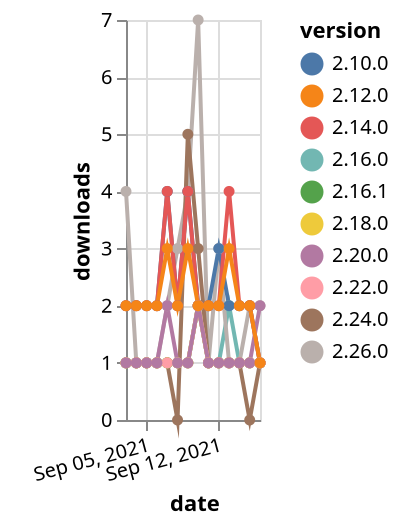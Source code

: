 {"$schema": "https://vega.github.io/schema/vega-lite/v5.json", "description": "A simple bar chart with embedded data.", "data": {"values": [{"date": "2021-09-03", "total": 309, "delta": 1, "version": "2.16.1"}, {"date": "2021-09-04", "total": 310, "delta": 1, "version": "2.16.1"}, {"date": "2021-09-05", "total": 311, "delta": 1, "version": "2.16.1"}, {"date": "2021-09-06", "total": 312, "delta": 1, "version": "2.16.1"}, {"date": "2021-09-07", "total": 313, "delta": 1, "version": "2.16.1"}, {"date": "2021-09-08", "total": 314, "delta": 1, "version": "2.16.1"}, {"date": "2021-09-09", "total": 315, "delta": 1, "version": "2.16.1"}, {"date": "2021-09-10", "total": 317, "delta": 2, "version": "2.16.1"}, {"date": "2021-09-11", "total": 318, "delta": 1, "version": "2.16.1"}, {"date": "2021-09-12", "total": 319, "delta": 1, "version": "2.16.1"}, {"date": "2021-09-13", "total": 320, "delta": 1, "version": "2.16.1"}, {"date": "2021-09-14", "total": 321, "delta": 1, "version": "2.16.1"}, {"date": "2021-09-15", "total": 322, "delta": 1, "version": "2.16.1"}, {"date": "2021-09-16", "total": 323, "delta": 1, "version": "2.16.1"}, {"date": "2021-09-03", "total": 268, "delta": 1, "version": "2.16.0"}, {"date": "2021-09-04", "total": 269, "delta": 1, "version": "2.16.0"}, {"date": "2021-09-05", "total": 270, "delta": 1, "version": "2.16.0"}, {"date": "2021-09-06", "total": 271, "delta": 1, "version": "2.16.0"}, {"date": "2021-09-07", "total": 272, "delta": 1, "version": "2.16.0"}, {"date": "2021-09-08", "total": 273, "delta": 1, "version": "2.16.0"}, {"date": "2021-09-09", "total": 274, "delta": 1, "version": "2.16.0"}, {"date": "2021-09-10", "total": 276, "delta": 2, "version": "2.16.0"}, {"date": "2021-09-11", "total": 277, "delta": 1, "version": "2.16.0"}, {"date": "2021-09-12", "total": 278, "delta": 1, "version": "2.16.0"}, {"date": "2021-09-13", "total": 280, "delta": 2, "version": "2.16.0"}, {"date": "2021-09-14", "total": 281, "delta": 1, "version": "2.16.0"}, {"date": "2021-09-15", "total": 282, "delta": 1, "version": "2.16.0"}, {"date": "2021-09-16", "total": 283, "delta": 1, "version": "2.16.0"}, {"date": "2021-09-03", "total": 164, "delta": 4, "version": "2.26.0"}, {"date": "2021-09-04", "total": 165, "delta": 1, "version": "2.26.0"}, {"date": "2021-09-05", "total": 166, "delta": 1, "version": "2.26.0"}, {"date": "2021-09-06", "total": 167, "delta": 1, "version": "2.26.0"}, {"date": "2021-09-07", "total": 169, "delta": 2, "version": "2.26.0"}, {"date": "2021-09-08", "total": 172, "delta": 3, "version": "2.26.0"}, {"date": "2021-09-09", "total": 176, "delta": 4, "version": "2.26.0"}, {"date": "2021-09-10", "total": 183, "delta": 7, "version": "2.26.0"}, {"date": "2021-09-11", "total": 184, "delta": 1, "version": "2.26.0"}, {"date": "2021-09-12", "total": 187, "delta": 3, "version": "2.26.0"}, {"date": "2021-09-13", "total": 188, "delta": 1, "version": "2.26.0"}, {"date": "2021-09-14", "total": 189, "delta": 1, "version": "2.26.0"}, {"date": "2021-09-15", "total": 191, "delta": 2, "version": "2.26.0"}, {"date": "2021-09-16", "total": 193, "delta": 2, "version": "2.26.0"}, {"date": "2021-09-03", "total": 3123, "delta": 2, "version": "2.10.0"}, {"date": "2021-09-04", "total": 3125, "delta": 2, "version": "2.10.0"}, {"date": "2021-09-05", "total": 3127, "delta": 2, "version": "2.10.0"}, {"date": "2021-09-06", "total": 3129, "delta": 2, "version": "2.10.0"}, {"date": "2021-09-07", "total": 3133, "delta": 4, "version": "2.10.0"}, {"date": "2021-09-08", "total": 3135, "delta": 2, "version": "2.10.0"}, {"date": "2021-09-09", "total": 3139, "delta": 4, "version": "2.10.0"}, {"date": "2021-09-10", "total": 3141, "delta": 2, "version": "2.10.0"}, {"date": "2021-09-11", "total": 3143, "delta": 2, "version": "2.10.0"}, {"date": "2021-09-12", "total": 3146, "delta": 3, "version": "2.10.0"}, {"date": "2021-09-13", "total": 3148, "delta": 2, "version": "2.10.0"}, {"date": "2021-09-14", "total": 3150, "delta": 2, "version": "2.10.0"}, {"date": "2021-09-15", "total": 3152, "delta": 2, "version": "2.10.0"}, {"date": "2021-09-16", "total": 3153, "delta": 1, "version": "2.10.0"}, {"date": "2021-09-03", "total": 324, "delta": 1, "version": "2.24.0"}, {"date": "2021-09-04", "total": 325, "delta": 1, "version": "2.24.0"}, {"date": "2021-09-05", "total": 326, "delta": 1, "version": "2.24.0"}, {"date": "2021-09-06", "total": 327, "delta": 1, "version": "2.24.0"}, {"date": "2021-09-07", "total": 328, "delta": 1, "version": "2.24.0"}, {"date": "2021-09-08", "total": 328, "delta": 0, "version": "2.24.0"}, {"date": "2021-09-09", "total": 333, "delta": 5, "version": "2.24.0"}, {"date": "2021-09-10", "total": 336, "delta": 3, "version": "2.24.0"}, {"date": "2021-09-11", "total": 337, "delta": 1, "version": "2.24.0"}, {"date": "2021-09-12", "total": 338, "delta": 1, "version": "2.24.0"}, {"date": "2021-09-13", "total": 339, "delta": 1, "version": "2.24.0"}, {"date": "2021-09-14", "total": 340, "delta": 1, "version": "2.24.0"}, {"date": "2021-09-15", "total": 340, "delta": 0, "version": "2.24.0"}, {"date": "2021-09-16", "total": 341, "delta": 1, "version": "2.24.0"}, {"date": "2021-09-03", "total": 229, "delta": 1, "version": "2.18.0"}, {"date": "2021-09-04", "total": 230, "delta": 1, "version": "2.18.0"}, {"date": "2021-09-05", "total": 231, "delta": 1, "version": "2.18.0"}, {"date": "2021-09-06", "total": 232, "delta": 1, "version": "2.18.0"}, {"date": "2021-09-07", "total": 233, "delta": 1, "version": "2.18.0"}, {"date": "2021-09-08", "total": 234, "delta": 1, "version": "2.18.0"}, {"date": "2021-09-09", "total": 235, "delta": 1, "version": "2.18.0"}, {"date": "2021-09-10", "total": 237, "delta": 2, "version": "2.18.0"}, {"date": "2021-09-11", "total": 238, "delta": 1, "version": "2.18.0"}, {"date": "2021-09-12", "total": 239, "delta": 1, "version": "2.18.0"}, {"date": "2021-09-13", "total": 240, "delta": 1, "version": "2.18.0"}, {"date": "2021-09-14", "total": 241, "delta": 1, "version": "2.18.0"}, {"date": "2021-09-15", "total": 242, "delta": 1, "version": "2.18.0"}, {"date": "2021-09-16", "total": 243, "delta": 1, "version": "2.18.0"}, {"date": "2021-09-03", "total": 2540, "delta": 2, "version": "2.14.0"}, {"date": "2021-09-04", "total": 2542, "delta": 2, "version": "2.14.0"}, {"date": "2021-09-05", "total": 2544, "delta": 2, "version": "2.14.0"}, {"date": "2021-09-06", "total": 2546, "delta": 2, "version": "2.14.0"}, {"date": "2021-09-07", "total": 2550, "delta": 4, "version": "2.14.0"}, {"date": "2021-09-08", "total": 2552, "delta": 2, "version": "2.14.0"}, {"date": "2021-09-09", "total": 2556, "delta": 4, "version": "2.14.0"}, {"date": "2021-09-10", "total": 2558, "delta": 2, "version": "2.14.0"}, {"date": "2021-09-11", "total": 2560, "delta": 2, "version": "2.14.0"}, {"date": "2021-09-12", "total": 2562, "delta": 2, "version": "2.14.0"}, {"date": "2021-09-13", "total": 2566, "delta": 4, "version": "2.14.0"}, {"date": "2021-09-14", "total": 2568, "delta": 2, "version": "2.14.0"}, {"date": "2021-09-15", "total": 2570, "delta": 2, "version": "2.14.0"}, {"date": "2021-09-16", "total": 2571, "delta": 1, "version": "2.14.0"}, {"date": "2021-09-03", "total": 192, "delta": 1, "version": "2.22.0"}, {"date": "2021-09-04", "total": 193, "delta": 1, "version": "2.22.0"}, {"date": "2021-09-05", "total": 194, "delta": 1, "version": "2.22.0"}, {"date": "2021-09-06", "total": 195, "delta": 1, "version": "2.22.0"}, {"date": "2021-09-07", "total": 196, "delta": 1, "version": "2.22.0"}, {"date": "2021-09-08", "total": 197, "delta": 1, "version": "2.22.0"}, {"date": "2021-09-09", "total": 198, "delta": 1, "version": "2.22.0"}, {"date": "2021-09-10", "total": 200, "delta": 2, "version": "2.22.0"}, {"date": "2021-09-11", "total": 201, "delta": 1, "version": "2.22.0"}, {"date": "2021-09-12", "total": 202, "delta": 1, "version": "2.22.0"}, {"date": "2021-09-13", "total": 203, "delta": 1, "version": "2.22.0"}, {"date": "2021-09-14", "total": 204, "delta": 1, "version": "2.22.0"}, {"date": "2021-09-15", "total": 205, "delta": 1, "version": "2.22.0"}, {"date": "2021-09-16", "total": 206, "delta": 1, "version": "2.22.0"}, {"date": "2021-09-03", "total": 249, "delta": 1, "version": "2.20.0"}, {"date": "2021-09-04", "total": 250, "delta": 1, "version": "2.20.0"}, {"date": "2021-09-05", "total": 251, "delta": 1, "version": "2.20.0"}, {"date": "2021-09-06", "total": 252, "delta": 1, "version": "2.20.0"}, {"date": "2021-09-07", "total": 254, "delta": 2, "version": "2.20.0"}, {"date": "2021-09-08", "total": 255, "delta": 1, "version": "2.20.0"}, {"date": "2021-09-09", "total": 256, "delta": 1, "version": "2.20.0"}, {"date": "2021-09-10", "total": 258, "delta": 2, "version": "2.20.0"}, {"date": "2021-09-11", "total": 259, "delta": 1, "version": "2.20.0"}, {"date": "2021-09-12", "total": 260, "delta": 1, "version": "2.20.0"}, {"date": "2021-09-13", "total": 261, "delta": 1, "version": "2.20.0"}, {"date": "2021-09-14", "total": 262, "delta": 1, "version": "2.20.0"}, {"date": "2021-09-15", "total": 263, "delta": 1, "version": "2.20.0"}, {"date": "2021-09-16", "total": 265, "delta": 2, "version": "2.20.0"}, {"date": "2021-09-03", "total": 2586, "delta": 2, "version": "2.12.0"}, {"date": "2021-09-04", "total": 2588, "delta": 2, "version": "2.12.0"}, {"date": "2021-09-05", "total": 2590, "delta": 2, "version": "2.12.0"}, {"date": "2021-09-06", "total": 2592, "delta": 2, "version": "2.12.0"}, {"date": "2021-09-07", "total": 2595, "delta": 3, "version": "2.12.0"}, {"date": "2021-09-08", "total": 2597, "delta": 2, "version": "2.12.0"}, {"date": "2021-09-09", "total": 2600, "delta": 3, "version": "2.12.0"}, {"date": "2021-09-10", "total": 2602, "delta": 2, "version": "2.12.0"}, {"date": "2021-09-11", "total": 2604, "delta": 2, "version": "2.12.0"}, {"date": "2021-09-12", "total": 2606, "delta": 2, "version": "2.12.0"}, {"date": "2021-09-13", "total": 2609, "delta": 3, "version": "2.12.0"}, {"date": "2021-09-14", "total": 2611, "delta": 2, "version": "2.12.0"}, {"date": "2021-09-15", "total": 2613, "delta": 2, "version": "2.12.0"}, {"date": "2021-09-16", "total": 2614, "delta": 1, "version": "2.12.0"}]}, "width": "container", "mark": {"type": "line", "point": {"filled": true}}, "encoding": {"x": {"field": "date", "type": "temporal", "timeUnit": "yearmonthdate", "title": "date", "axis": {"labelAngle": -15}}, "y": {"field": "delta", "type": "quantitative", "title": "downloads"}, "color": {"field": "version", "type": "nominal"}, "tooltip": {"field": "delta"}}}
